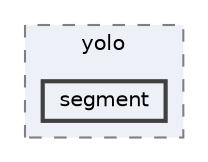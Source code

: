 digraph "C:/Users/dorij/OneDrive/Desktop/ur5/vision/yolo/segment"
{
 // LATEX_PDF_SIZE
  bgcolor="transparent";
  edge [fontname=Helvetica,fontsize=10,labelfontname=Helvetica,labelfontsize=10];
  node [fontname=Helvetica,fontsize=10,shape=box,height=0.2,width=0.4];
  compound=true
  subgraph clusterdir_b9309eed96cb4578c401d3eed0c0ec61 {
    graph [ bgcolor="#edf0f7", pencolor="grey50", label="yolo", fontname=Helvetica,fontsize=10 style="filled,dashed", URL="dir_b9309eed96cb4578c401d3eed0c0ec61.html",tooltip=""]
  dir_659838870b3e335dd934b2203258265d [label="segment", fillcolor="#edf0f7", color="grey25", style="filled,bold", URL="dir_659838870b3e335dd934b2203258265d.html",tooltip=""];
  }
}
